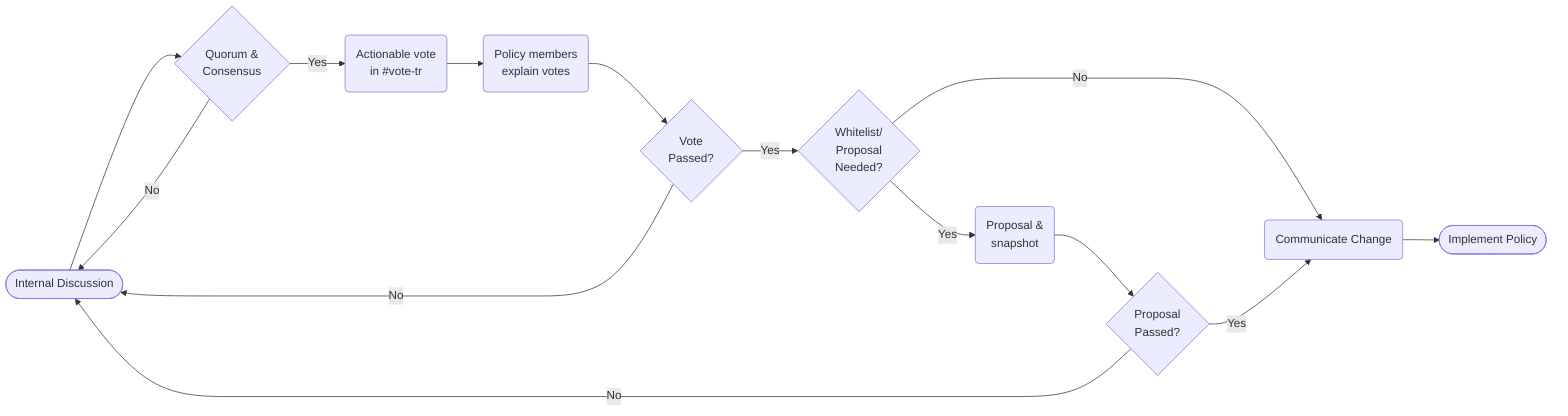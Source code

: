 flowchart LR
%%{init:{'flowchart':{'nodeSpacing': 300}}}%%
%% Nodes
    InternalDiscussion([Internal Discussion])
    Quorom{Quorum &<br>Consensus}
    ActionableVote(Actionable vote<br>in #vote-tr)
    PolicyVote(Policy members<br>explain votes)
    VotePassed{Vote<br>Passed?}
    ProposalNeeded{Whitelist/<br>Proposal<br>Needed?}
    ProposalSnapshot(Proposal &<br>snapshot)
    ProposalPassed{Proposal<br>Passed?}
    CommunicateChange(Communicate Change)
    ImplementPolicy([Implement Policy])
%% Edges
    InternalDiscussion-->Quorom
    Quorom-->|No|InternalDiscussion
    Quorom-->|Yes|ActionableVote
    ActionableVote-->PolicyVote
    PolicyVote-->VotePassed
    VotePassed-->|No|InternalDiscussion
    VotePassed-->|Yes|ProposalNeeded
    ProposalNeeded-->|No|CommunicateChange
    ProposalNeeded-->|Yes|ProposalSnapshot
    ProposalSnapshot-->ProposalPassed
    ProposalPassed-->|No|InternalDiscussion
    ProposalPassed-->|Yes|CommunicateChange
    CommunicateChange-->ImplementPolicy
%% Styles